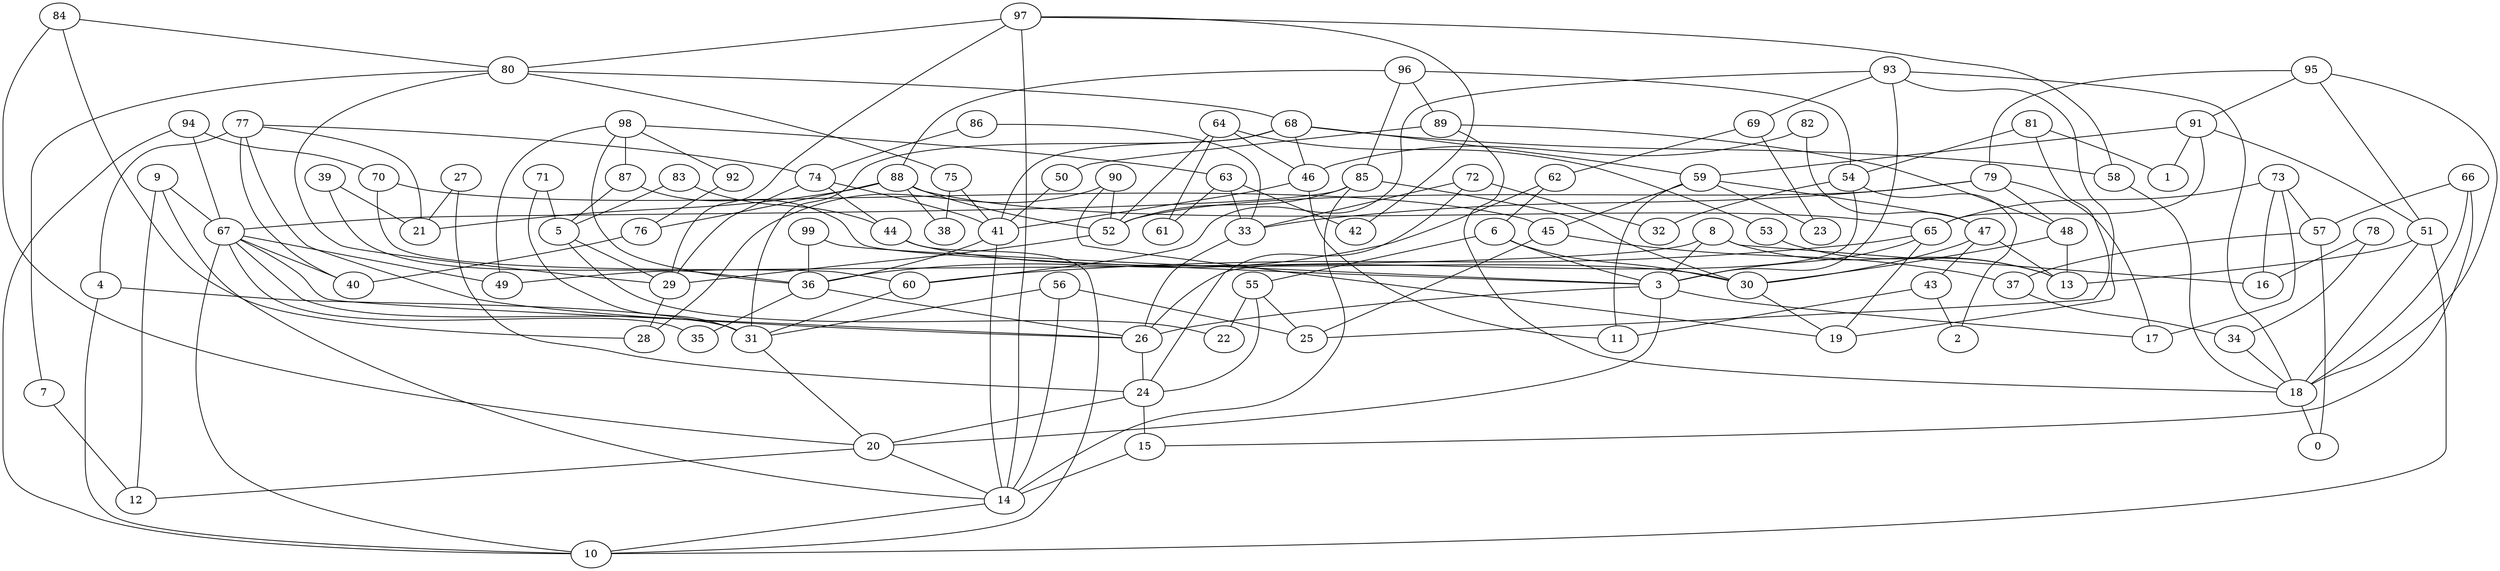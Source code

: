 digraph GG_graph {

subgraph G_graph {
edge [color = black]
"77" -> "40" [dir = none]
"77" -> "4" [dir = none]
"77" -> "26" [dir = none]
"77" -> "74" [dir = none]
"77" -> "21" [dir = none]
"56" -> "31" [dir = none]
"56" -> "14" [dir = none]
"56" -> "25" [dir = none]
"79" -> "33" [dir = none]
"79" -> "48" [dir = none]
"79" -> "17" [dir = none]
"79" -> "52" [dir = none]
"87" -> "5" [dir = none]
"87" -> "3" [dir = none]
"33" -> "26" [dir = none]
"6" -> "30" [dir = none]
"6" -> "3" [dir = none]
"6" -> "55" [dir = none]
"97" -> "42" [dir = none]
"97" -> "29" [dir = none]
"97" -> "58" [dir = none]
"97" -> "14" [dir = none]
"97" -> "80" [dir = none]
"60" -> "31" [dir = none]
"46" -> "41" [dir = none]
"46" -> "11" [dir = none]
"37" -> "34" [dir = none]
"68" -> "31" [dir = none]
"68" -> "59" [dir = none]
"68" -> "46" [dir = none]
"68" -> "41" [dir = none]
"68" -> "58" [dir = none]
"75" -> "38" [dir = none]
"75" -> "41" [dir = none]
"41" -> "14" [dir = none]
"41" -> "36" [dir = none]
"14" -> "10" [dir = none]
"84" -> "20" [dir = none]
"84" -> "28" [dir = none]
"84" -> "80" [dir = none]
"58" -> "18" [dir = none]
"30" -> "19" [dir = none]
"89" -> "48" [dir = none]
"89" -> "18" [dir = none]
"89" -> "50" [dir = none]
"51" -> "13" [dir = none]
"51" -> "10" [dir = none]
"51" -> "18" [dir = none]
"85" -> "67" [dir = none]
"85" -> "14" [dir = none]
"85" -> "52" [dir = none]
"85" -> "30" [dir = none]
"99" -> "36" [dir = none]
"99" -> "3" [dir = none]
"29" -> "28" [dir = none]
"8" -> "13" [dir = none]
"8" -> "3" [dir = none]
"8" -> "16" [dir = none]
"8" -> "49" [dir = none]
"36" -> "26" [dir = none]
"36" -> "35" [dir = none]
"78" -> "16" [dir = none]
"78" -> "34" [dir = none]
"4" -> "10" [dir = none]
"4" -> "31" [dir = none]
"34" -> "18" [dir = none]
"53" -> "13" [dir = none]
"94" -> "67" [dir = none]
"94" -> "10" [dir = none]
"94" -> "70" [dir = none]
"39" -> "21" [dir = none]
"39" -> "36" [dir = none]
"88" -> "21" [dir = none]
"88" -> "52" [dir = none]
"88" -> "65" [dir = none]
"88" -> "76" [dir = none]
"88" -> "38" [dir = none]
"63" -> "33" [dir = none]
"63" -> "42" [dir = none]
"63" -> "61" [dir = none]
"76" -> "40" [dir = none]
"90" -> "52" [dir = none]
"90" -> "19" [dir = none]
"90" -> "28" [dir = none]
"48" -> "30" [dir = none]
"48" -> "13" [dir = none]
"74" -> "29" [dir = none]
"74" -> "41" [dir = none]
"74" -> "44" [dir = none]
"83" -> "5" [dir = none]
"83" -> "44" [dir = none]
"82" -> "46" [dir = none]
"82" -> "47" [dir = none]
"98" -> "92" [dir = none]
"98" -> "87" [dir = none]
"98" -> "63" [dir = none]
"98" -> "49" [dir = none]
"98" -> "36" [dir = none]
"45" -> "25" [dir = none]
"45" -> "37" [dir = none]
"57" -> "0" [dir = none]
"57" -> "37" [dir = none]
"31" -> "20" [dir = none]
"92" -> "76" [dir = none]
"71" -> "31" [dir = none]
"71" -> "5" [dir = none]
"43" -> "2" [dir = none]
"43" -> "11" [dir = none]
"96" -> "85" [dir = none]
"96" -> "89" [dir = none]
"96" -> "54" [dir = none]
"96" -> "88" [dir = none]
"47" -> "30" [dir = none]
"47" -> "13" [dir = none]
"47" -> "43" [dir = none]
"91" -> "1" [dir = none]
"91" -> "59" [dir = none]
"91" -> "51" [dir = none]
"91" -> "65" [dir = none]
"54" -> "32" [dir = none]
"54" -> "26" [dir = none]
"54" -> "2" [dir = none]
"86" -> "74" [dir = none]
"86" -> "33" [dir = none]
"20" -> "14" [dir = none]
"20" -> "12" [dir = none]
"5" -> "29" [dir = none]
"5" -> "22" [dir = none]
"81" -> "54" [dir = none]
"81" -> "25" [dir = none]
"81" -> "1" [dir = none]
"69" -> "23" [dir = none]
"69" -> "62" [dir = none]
"95" -> "51" [dir = none]
"95" -> "18" [dir = none]
"95" -> "79" [dir = none]
"95" -> "91" [dir = none]
"18" -> "0" [dir = none]
"73" -> "16" [dir = none]
"73" -> "57" [dir = none]
"73" -> "65" [dir = none]
"73" -> "17" [dir = none]
"66" -> "15" [dir = none]
"66" -> "18" [dir = none]
"66" -> "57" [dir = none]
"70" -> "45" [dir = none]
"70" -> "60" [dir = none]
"50" -> "41" [dir = none]
"59" -> "47" [dir = none]
"59" -> "11" [dir = none]
"59" -> "45" [dir = none]
"59" -> "23" [dir = none]
"67" -> "49" [dir = none]
"67" -> "10" [dir = none]
"67" -> "35" [dir = none]
"67" -> "26" [dir = none]
"67" -> "31" [dir = none]
"67" -> "40" [dir = none]
"24" -> "20" [dir = none]
"24" -> "15" [dir = none]
"72" -> "33" [dir = none]
"72" -> "24" [dir = none]
"72" -> "32" [dir = none]
"65" -> "3" [dir = none]
"65" -> "60" [dir = none]
"65" -> "19" [dir = none]
"7" -> "12" [dir = none]
"80" -> "75" [dir = none]
"80" -> "29" [dir = none]
"80" -> "68" [dir = none]
"80" -> "7" [dir = none]
"9" -> "12" [dir = none]
"9" -> "14" [dir = none]
"9" -> "67" [dir = none]
"93" -> "60" [dir = none]
"93" -> "3" [dir = none]
"93" -> "18" [dir = none]
"93" -> "69" [dir = none]
"93" -> "19" [dir = none]
"55" -> "24" [dir = none]
"55" -> "22" [dir = none]
"55" -> "25" [dir = none]
"62" -> "36" [dir = none]
"62" -> "6" [dir = none]
"3" -> "20" [dir = none]
"3" -> "26" [dir = none]
"3" -> "17" [dir = none]
"15" -> "14" [dir = none]
"26" -> "24" [dir = none]
"44" -> "30" [dir = none]
"44" -> "10" [dir = none]
"27" -> "21" [dir = none]
"27" -> "24" [dir = none]
"64" -> "53" [dir = none]
"64" -> "61" [dir = none]
"64" -> "46" [dir = none]
"64" -> "52" [dir = none]
"52" -> "29" [dir = none]
}

}
